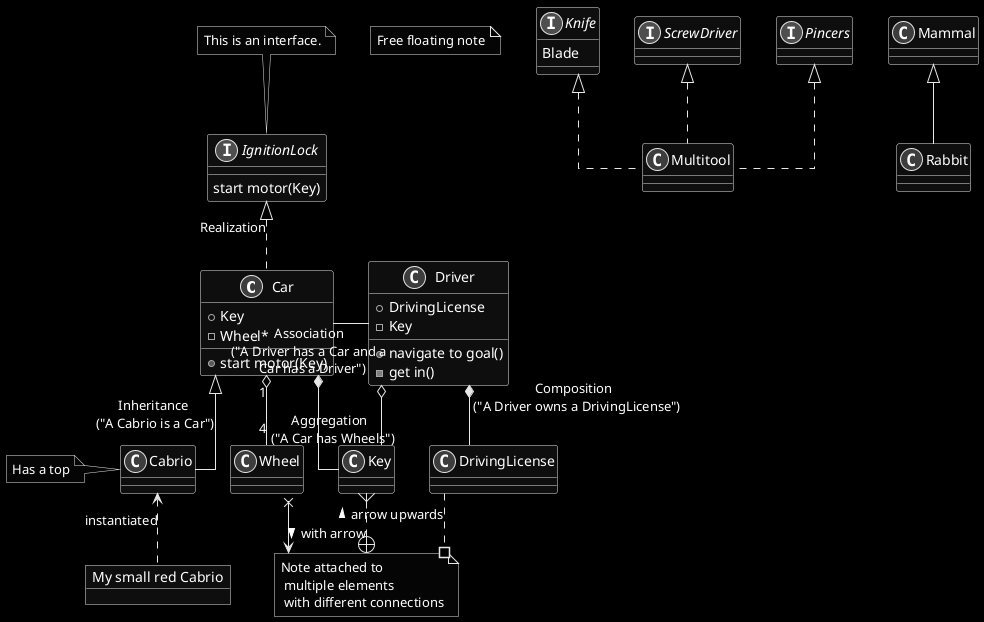 @startuml

skinparam linetype ortho
skinparam monochrome reverse

Car "1" o-- "4" Wheel : Aggregation \n ("A Car has Wheels")
Car <|-- Cabrio : Inheritance \n("A Cabrio is a Car")
note left: Has a top
Car - Driver : Association \n("A Driver has a Car and a \n Car has a Driver")
Driver *-- DrivingLicense : Composition \n ("A Driver owns a DrivingLicense")
Car *-- Key
Driver o-- Key

class Driver{
    + DrivingLicense
    - Key
    + navigate to goal()
    - get in()
}


class Car{
    + Key
    - Wheel*
    + start motor(Key)
}

interface IgnitionLock{
    start motor(Key)
}
IgnitionLock ^.. Car : Realization

note top of IgnitionLock : This is an interface.

note "Free floating note" as N1
note "Note attached to \n multiple elements \n with different connections" as N2
Wheel x--> N2 
Key }..+ N2 : with arrow >
DrivingLicense ..# N2 : < arrow upwards

object "My small red Cabrio" as MyCar
Cabrio <.. MyCar : instantiated

class Multitool implements Knife, ScrewDriver, Pincers

class Rabbit extends Mammal

interface Knife{
    Blade
}
@enduml